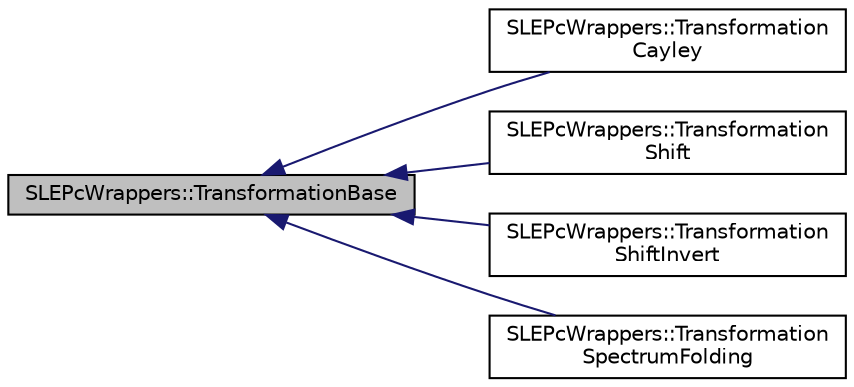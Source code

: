 digraph "SLEPcWrappers::TransformationBase"
{
 // LATEX_PDF_SIZE
  edge [fontname="Helvetica",fontsize="10",labelfontname="Helvetica",labelfontsize="10"];
  node [fontname="Helvetica",fontsize="10",shape=record];
  rankdir="LR";
  Node1 [label="SLEPcWrappers::TransformationBase",height=0.2,width=0.4,color="black", fillcolor="grey75", style="filled", fontcolor="black",tooltip=" "];
  Node1 -> Node2 [dir="back",color="midnightblue",fontsize="10",style="solid",fontname="Helvetica"];
  Node2 [label="SLEPcWrappers::Transformation\lCayley",height=0.2,width=0.4,color="black", fillcolor="white", style="filled",URL="$classSLEPcWrappers_1_1TransformationCayley.html",tooltip=" "];
  Node1 -> Node3 [dir="back",color="midnightblue",fontsize="10",style="solid",fontname="Helvetica"];
  Node3 [label="SLEPcWrappers::Transformation\lShift",height=0.2,width=0.4,color="black", fillcolor="white", style="filled",URL="$classSLEPcWrappers_1_1TransformationShift.html",tooltip=" "];
  Node1 -> Node4 [dir="back",color="midnightblue",fontsize="10",style="solid",fontname="Helvetica"];
  Node4 [label="SLEPcWrappers::Transformation\lShiftInvert",height=0.2,width=0.4,color="black", fillcolor="white", style="filled",URL="$classSLEPcWrappers_1_1TransformationShiftInvert.html",tooltip=" "];
  Node1 -> Node5 [dir="back",color="midnightblue",fontsize="10",style="solid",fontname="Helvetica"];
  Node5 [label="SLEPcWrappers::Transformation\lSpectrumFolding",height=0.2,width=0.4,color="black", fillcolor="white", style="filled",URL="$classSLEPcWrappers_1_1TransformationSpectrumFolding.html",tooltip=" "];
}
